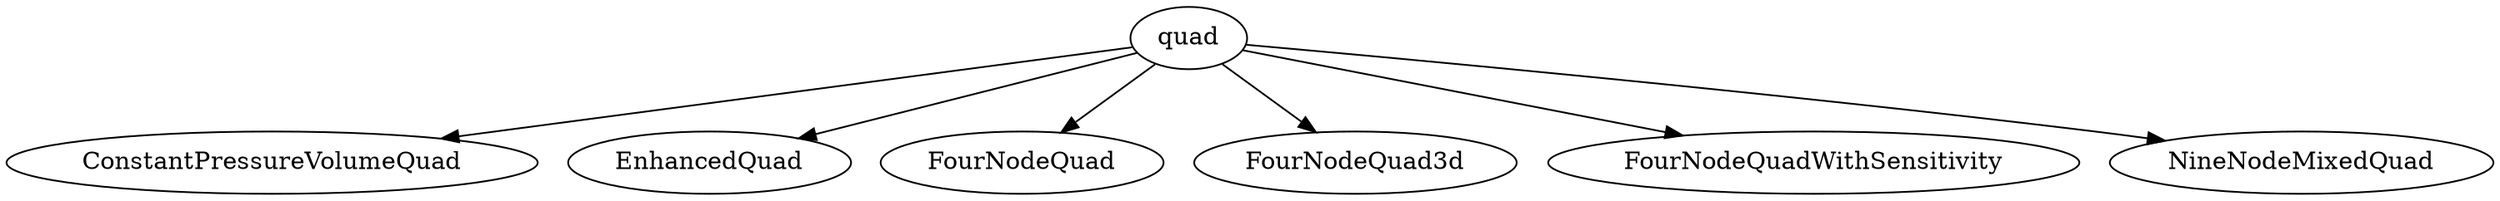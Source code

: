 digraph gra1{
//子图九
"quad"->{"ConstantPressureVolumeQuad";
"EnhancedQuad";
"FourNodeQuad";
"FourNodeQuad3d";
"FourNodeQuadWithSensitivity";
"NineNodeMixedQuad";}
}